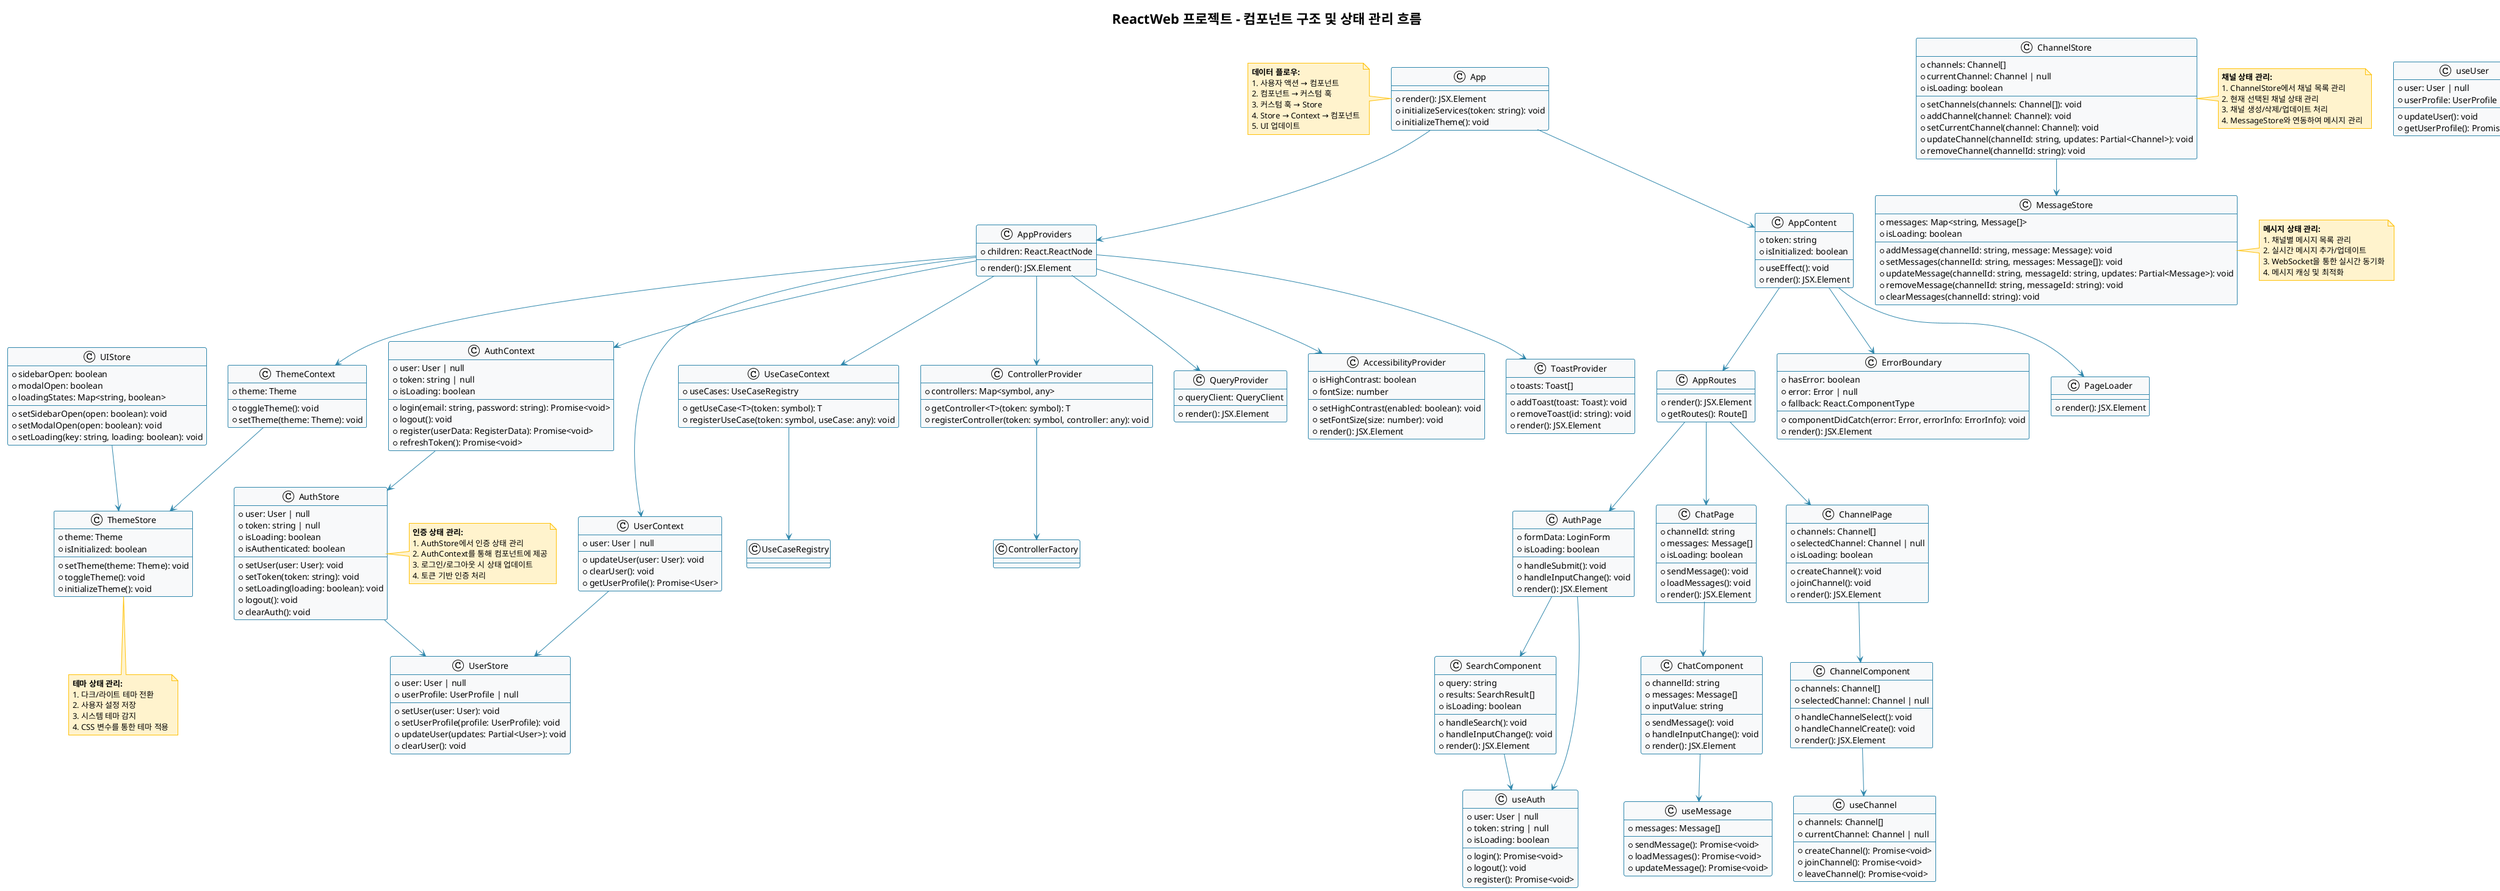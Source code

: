 @startuml ReactWeb Component State Flow
!theme plain
skinparam backgroundColor #FFFFFF
skinparam classBackgroundColor #F8F9FA
skinparam classBorderColor #2E86AB
skinparam arrowColor #2E86AB
skinparam noteBackgroundColor #FFF3CD
skinparam noteBorderColor #FFC107

title ReactWeb 프로젝트 - 컴포넌트 구조 및 상태 관리 흐름

' 메인 앱 구조
class App {
  + render(): JSX.Element
  + initializeServices(token: string): void
  + initializeTheme(): void
}

class AppProviders {
  + children: React.ReactNode
  + render(): JSX.Element
}

class AppContent {
  + token: string
  + isInitialized: boolean
  + useEffect(): void
  + render(): JSX.Element
}

' Context 구조
class AuthContext {
  + user: User | null
  + token: string | null
  + isLoading: boolean
  + login(email: string, password: string): Promise<void>
  + logout(): void
  + register(userData: RegisterData): Promise<void>
  + refreshToken(): Promise<void>
}

class UserContext {
  + user: User | null
  + updateUser(user: User): void
  + clearUser(): void
  + getUserProfile(): Promise<User>
}

class ThemeContext {
  + theme: Theme
  + toggleTheme(): void
  + setTheme(theme: Theme): void
}

class UseCaseContext {
  + useCases: UseCaseRegistry
  + getUseCase<T>(token: symbol): T
  + registerUseCase(token: symbol, useCase: any): void
}

class ControllerProvider {
  + controllers: Map<symbol, any>
  + getController<T>(token: symbol): T
  + registerController(token: symbol, controller: any): void
}

class QueryProvider {
  + queryClient: QueryClient
  + render(): JSX.Element
}

' Zustand Stores
class AuthStore {
  + user: User | null
  + token: string | null
  + isLoading: boolean
  + isAuthenticated: boolean
  + setUser(user: User): void
  + setToken(token: string): void
  + setLoading(loading: boolean): void
  + logout(): void
  + clearAuth(): void
}

class UserStore {
  + user: User | null
  + userProfile: UserProfile | null
  + setUser(user: User): void
  + setUserProfile(profile: UserProfile): void
  + updateUser(updates: Partial<User>): void
  + clearUser(): void
}

class ChannelStore {
  + channels: Channel[]
  + currentChannel: Channel | null
  + isLoading: boolean
  + setChannels(channels: Channel[]): void
  + addChannel(channel: Channel): void
  + setCurrentChannel(channel: Channel): void
  + updateChannel(channelId: string, updates: Partial<Channel>): void
  + removeChannel(channelId: string): void
}

class MessageStore {
  + messages: Map<string, Message[]>
  + isLoading: boolean
  + addMessage(channelId: string, message: Message): void
  + setMessages(channelId: string, messages: Message[]): void
  + updateMessage(channelId: string, messageId: string, updates: Partial<Message>): void
  + removeMessage(channelId: string, messageId: string): void
  + clearMessages(channelId: string): void
}

class ThemeStore {
  + theme: Theme
  + isInitialized: boolean
  + setTheme(theme: Theme): void
  + toggleTheme(): void
  + initializeTheme(): void
}

class UIStore {
  + sidebarOpen: boolean
  + modalOpen: boolean
  + loadingStates: Map<string, boolean>
  + setSidebarOpen(open: boolean): void
  + setModalOpen(open: boolean): void
  + setLoading(key: string, loading: boolean): void
}

' 컴포넌트 구조
class AppRoutes {
  + render(): JSX.Element
  + getRoutes(): Route[]
}

class ErrorBoundary {
  + hasError: boolean
  + error: Error | null
  + fallback: React.ComponentType
  + componentDidCatch(error: Error, errorInfo: ErrorInfo): void
  + render(): JSX.Element
}

class PageLoader {
  + render(): JSX.Element
}

class AccessibilityProvider {
  + isHighContrast: boolean
  + fontSize: number
  + setHighContrast(enabled: boolean): void
  + setFontSize(size: number): void
  + render(): JSX.Element
}

class ToastProvider {
  + toasts: Toast[]
  + addToast(toast: Toast): void
  + removeToast(id: string): void
  + render(): JSX.Element
}

' 페이지 컴포넌트
class AuthPage {
  + formData: LoginForm
  + isLoading: boolean
  + handleSubmit(): void
  + handleInputChange(): void
  + render(): JSX.Element
}

class ChatPage {
  + channelId: string
  + messages: Message[]
  + isLoading: boolean
  + sendMessage(): void
  + loadMessages(): void
  + render(): JSX.Element
}

class ChannelPage {
  + channels: Channel[]
  + selectedChannel: Channel | null
  + isLoading: boolean
  + createChannel(): void
  + joinChannel(): void
  + render(): JSX.Element
}

' 기능 컴포넌트
class ChatComponent {
  + channelId: string
  + messages: Message[]
  + inputValue: string
  + sendMessage(): void
  + handleInputChange(): void
  + render(): JSX.Element
}

class ChannelComponent {
  + channels: Channel[]
  + selectedChannel: Channel | null
  + handleChannelSelect(): void
  + handleChannelCreate(): void
  + render(): JSX.Element
}

class SearchComponent {
  + query: string
  + results: SearchResult[]
  + isLoading: boolean
  + handleSearch(): void
  + handleInputChange(): void
  + render(): JSX.Element
}

' 커스텀 훅
class useAuth {
  + user: User | null
  + token: string | null
  + isLoading: boolean
  + login(): Promise<void>
  + logout(): void
  + register(): Promise<void>
}

class useUser {
  + user: User | null
  + userProfile: UserProfile | null
  + updateUser(): void
  + getUserProfile(): Promise<void>
}

class useChannel {
  + channels: Channel[]
  + currentChannel: Channel | null
  + createChannel(): Promise<void>
  + joinChannel(): Promise<void>
  + leaveChannel(): Promise<void>
}

class useMessage {
  + messages: Message[]
  + sendMessage(): Promise<void>
  + loadMessages(): Promise<void>
  + updateMessage(): Promise<void>
}

' 관계 정의
App --> AppProviders
App --> AppContent
AppProviders --> AuthContext
AppProviders --> UserContext
AppProviders --> ThemeContext
AppProviders --> UseCaseContext
AppProviders --> ControllerProvider
AppProviders --> QueryProvider
AppProviders --> AccessibilityProvider
AppProviders --> ToastProvider

AppContent --> AppRoutes
AppContent --> ErrorBoundary
AppContent --> PageLoader

' Context와 Store 관계
AuthContext --> AuthStore
UserContext --> UserStore
ThemeContext --> ThemeStore
UseCaseContext --> UseCaseRegistry
ControllerProvider --> ControllerFactory

' 페이지와 컴포넌트 관계
AppRoutes --> AuthPage
AppRoutes --> ChatPage
AppRoutes --> ChannelPage

ChatPage --> ChatComponent
ChannelPage --> ChannelComponent
AuthPage --> SearchComponent

' 컴포넌트와 훅 관계
ChatComponent --> useMessage
ChannelComponent --> useChannel
SearchComponent --> useAuth
AuthPage --> useAuth

' Store 간 관계
AuthStore --> UserStore
ChannelStore --> MessageStore
UIStore --> ThemeStore

' 상태 관리 흐름
note right of AuthStore
  **인증 상태 관리:**
  1. AuthStore에서 인증 상태 관리
  2. AuthContext를 통해 컴포넌트에 제공
  3. 로그인/로그아웃 시 상태 업데이트
  4. 토큰 기반 인증 처리
end note

note right of ChannelStore
  **채널 상태 관리:**
  1. ChannelStore에서 채널 목록 관리
  2. 현재 선택된 채널 상태 관리
  3. 채널 생성/삭제/업데이트 처리
  4. MessageStore와 연동하여 메시지 관리
end note

note right of MessageStore
  **메시지 상태 관리:**
  1. 채널별 메시지 목록 관리
  2. 실시간 메시지 추가/업데이트
  3. WebSocket을 통한 실시간 동기화
  4. 메시지 캐싱 및 최적화
end note

note bottom of ThemeStore
  **테마 상태 관리:**
  1. 다크/라이트 테마 전환
  2. 사용자 설정 저장
  3. 시스템 테마 감지
  4. CSS 변수를 통한 테마 적용
end note

' 데이터 플로우
note left of App
  **데이터 플로우:**
  1. 사용자 액션 → 컴포넌트
  2. 컴포넌트 → 커스텀 훅
  3. 커스텀 훅 → Store
  4. Store → Context → 컴포넌트
  5. UI 업데이트
end note

@enduml 